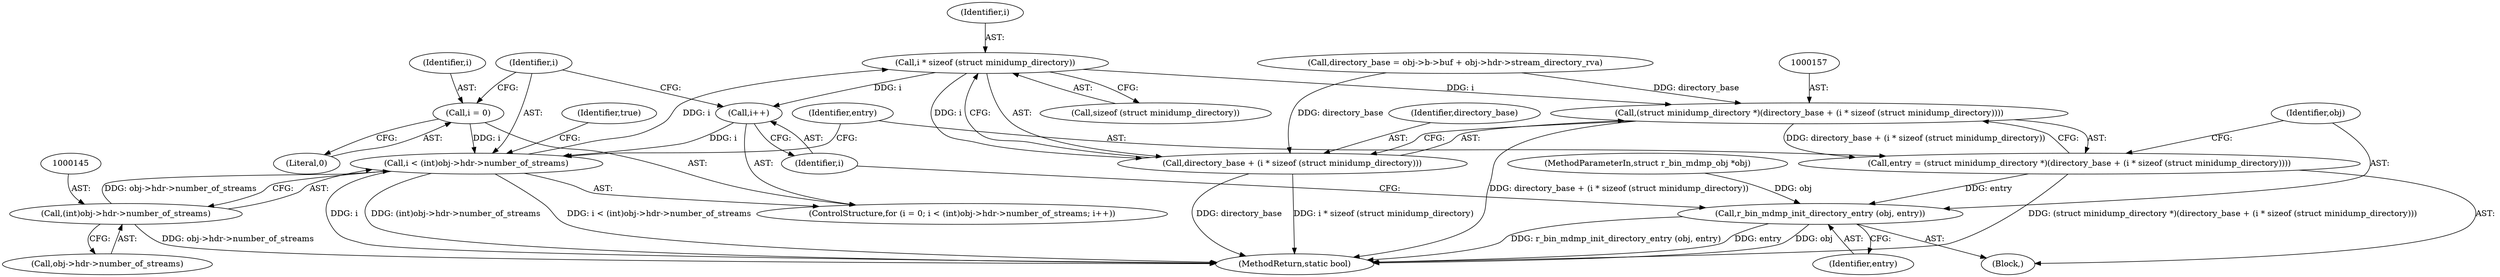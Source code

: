 digraph "1_radare2_40b021ba29c8f90ccf7c879fde2580bc73a17e8e@API" {
"1000160" [label="(Call,i * sizeof (struct minidump_directory))"];
"1000142" [label="(Call,i < (int)obj->hdr->number_of_streams)"];
"1000139" [label="(Call,i = 0)"];
"1000151" [label="(Call,i++)"];
"1000160" [label="(Call,i * sizeof (struct minidump_directory))"];
"1000144" [label="(Call,(int)obj->hdr->number_of_streams)"];
"1000156" [label="(Call,(struct minidump_directory *)(directory_base + (i * sizeof (struct minidump_directory))))"];
"1000154" [label="(Call,entry = (struct minidump_directory *)(directory_base + (i * sizeof (struct minidump_directory))))"];
"1000164" [label="(Call,r_bin_mdmp_init_directory_entry (obj, entry))"];
"1000158" [label="(Call,directory_base + (i * sizeof (struct minidump_directory)))"];
"1000143" [label="(Identifier,i)"];
"1000161" [label="(Identifier,i)"];
"1000156" [label="(Call,(struct minidump_directory *)(directory_base + (i * sizeof (struct minidump_directory))))"];
"1000168" [label="(Identifier,true)"];
"1000141" [label="(Literal,0)"];
"1000155" [label="(Identifier,entry)"];
"1000152" [label="(Identifier,i)"];
"1000166" [label="(Identifier,entry)"];
"1000164" [label="(Call,r_bin_mdmp_init_directory_entry (obj, entry))"];
"1000159" [label="(Identifier,directory_base)"];
"1000142" [label="(Call,i < (int)obj->hdr->number_of_streams)"];
"1000140" [label="(Identifier,i)"];
"1000162" [label="(Call,sizeof (struct minidump_directory))"];
"1000138" [label="(ControlStructure,for (i = 0; i < (int)obj->hdr->number_of_streams; i++))"];
"1000144" [label="(Call,(int)obj->hdr->number_of_streams)"];
"1000107" [label="(Call,directory_base = obj->b->buf + obj->hdr->stream_directory_rva)"];
"1000146" [label="(Call,obj->hdr->number_of_streams)"];
"1000139" [label="(Call,i = 0)"];
"1000158" [label="(Call,directory_base + (i * sizeof (struct minidump_directory)))"];
"1000102" [label="(MethodParameterIn,struct r_bin_mdmp_obj *obj)"];
"1000153" [label="(Block,)"];
"1000154" [label="(Call,entry = (struct minidump_directory *)(directory_base + (i * sizeof (struct minidump_directory))))"];
"1000160" [label="(Call,i * sizeof (struct minidump_directory))"];
"1000151" [label="(Call,i++)"];
"1000169" [label="(MethodReturn,static bool)"];
"1000165" [label="(Identifier,obj)"];
"1000160" -> "1000158"  [label="AST: "];
"1000160" -> "1000162"  [label="CFG: "];
"1000161" -> "1000160"  [label="AST: "];
"1000162" -> "1000160"  [label="AST: "];
"1000158" -> "1000160"  [label="CFG: "];
"1000160" -> "1000151"  [label="DDG: i"];
"1000160" -> "1000156"  [label="DDG: i"];
"1000160" -> "1000158"  [label="DDG: i"];
"1000142" -> "1000160"  [label="DDG: i"];
"1000142" -> "1000138"  [label="AST: "];
"1000142" -> "1000144"  [label="CFG: "];
"1000143" -> "1000142"  [label="AST: "];
"1000144" -> "1000142"  [label="AST: "];
"1000155" -> "1000142"  [label="CFG: "];
"1000168" -> "1000142"  [label="CFG: "];
"1000142" -> "1000169"  [label="DDG: i < (int)obj->hdr->number_of_streams"];
"1000142" -> "1000169"  [label="DDG: i"];
"1000142" -> "1000169"  [label="DDG: (int)obj->hdr->number_of_streams"];
"1000139" -> "1000142"  [label="DDG: i"];
"1000151" -> "1000142"  [label="DDG: i"];
"1000144" -> "1000142"  [label="DDG: obj->hdr->number_of_streams"];
"1000139" -> "1000138"  [label="AST: "];
"1000139" -> "1000141"  [label="CFG: "];
"1000140" -> "1000139"  [label="AST: "];
"1000141" -> "1000139"  [label="AST: "];
"1000143" -> "1000139"  [label="CFG: "];
"1000151" -> "1000138"  [label="AST: "];
"1000151" -> "1000152"  [label="CFG: "];
"1000152" -> "1000151"  [label="AST: "];
"1000143" -> "1000151"  [label="CFG: "];
"1000144" -> "1000146"  [label="CFG: "];
"1000145" -> "1000144"  [label="AST: "];
"1000146" -> "1000144"  [label="AST: "];
"1000144" -> "1000169"  [label="DDG: obj->hdr->number_of_streams"];
"1000156" -> "1000154"  [label="AST: "];
"1000156" -> "1000158"  [label="CFG: "];
"1000157" -> "1000156"  [label="AST: "];
"1000158" -> "1000156"  [label="AST: "];
"1000154" -> "1000156"  [label="CFG: "];
"1000156" -> "1000169"  [label="DDG: directory_base + (i * sizeof (struct minidump_directory))"];
"1000156" -> "1000154"  [label="DDG: directory_base + (i * sizeof (struct minidump_directory))"];
"1000107" -> "1000156"  [label="DDG: directory_base"];
"1000154" -> "1000153"  [label="AST: "];
"1000155" -> "1000154"  [label="AST: "];
"1000165" -> "1000154"  [label="CFG: "];
"1000154" -> "1000169"  [label="DDG: (struct minidump_directory *)(directory_base + (i * sizeof (struct minidump_directory)))"];
"1000154" -> "1000164"  [label="DDG: entry"];
"1000164" -> "1000153"  [label="AST: "];
"1000164" -> "1000166"  [label="CFG: "];
"1000165" -> "1000164"  [label="AST: "];
"1000166" -> "1000164"  [label="AST: "];
"1000152" -> "1000164"  [label="CFG: "];
"1000164" -> "1000169"  [label="DDG: r_bin_mdmp_init_directory_entry (obj, entry)"];
"1000164" -> "1000169"  [label="DDG: entry"];
"1000164" -> "1000169"  [label="DDG: obj"];
"1000102" -> "1000164"  [label="DDG: obj"];
"1000159" -> "1000158"  [label="AST: "];
"1000158" -> "1000169"  [label="DDG: directory_base"];
"1000158" -> "1000169"  [label="DDG: i * sizeof (struct minidump_directory)"];
"1000107" -> "1000158"  [label="DDG: directory_base"];
}
